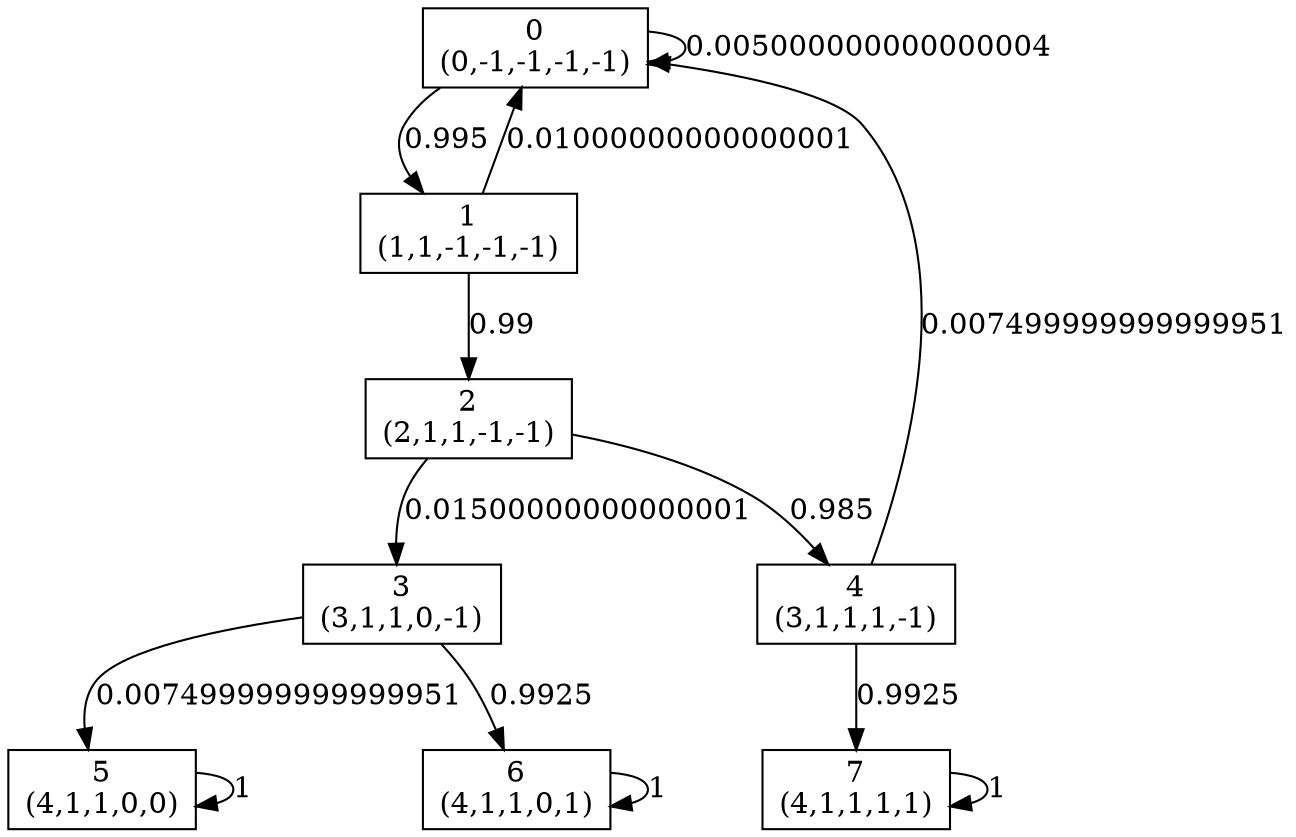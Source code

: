 digraph P {
node [shape=box];
0 -> 0 [ label="0.005000000000000004" ];
0 -> 1 [ label="0.995" ];
1 -> 0 [ label="0.01000000000000001" ];
1 -> 2 [ label="0.99" ];
2 -> 3 [ label="0.01500000000000001" ];
2 -> 4 [ label="0.985" ];
3 -> 5 [ label="0.007499999999999951" ];
3 -> 6 [ label="0.9925" ];
4 -> 0 [ label="0.007499999999999951" ];
4 -> 7 [ label="0.9925" ];
5 -> 5 [ label="1" ];
6 -> 6 [ label="1" ];
7 -> 7 [ label="1" ];
0 [label="0\n(0,-1,-1,-1,-1)"];
1 [label="1\n(1,1,-1,-1,-1)"];
2 [label="2\n(2,1,1,-1,-1)"];
3 [label="3\n(3,1,1,0,-1)"];
4 [label="4\n(3,1,1,1,-1)"];
5 [label="5\n(4,1,1,0,0)"];
6 [label="6\n(4,1,1,0,1)"];
7 [label="7\n(4,1,1,1,1)"];
}
